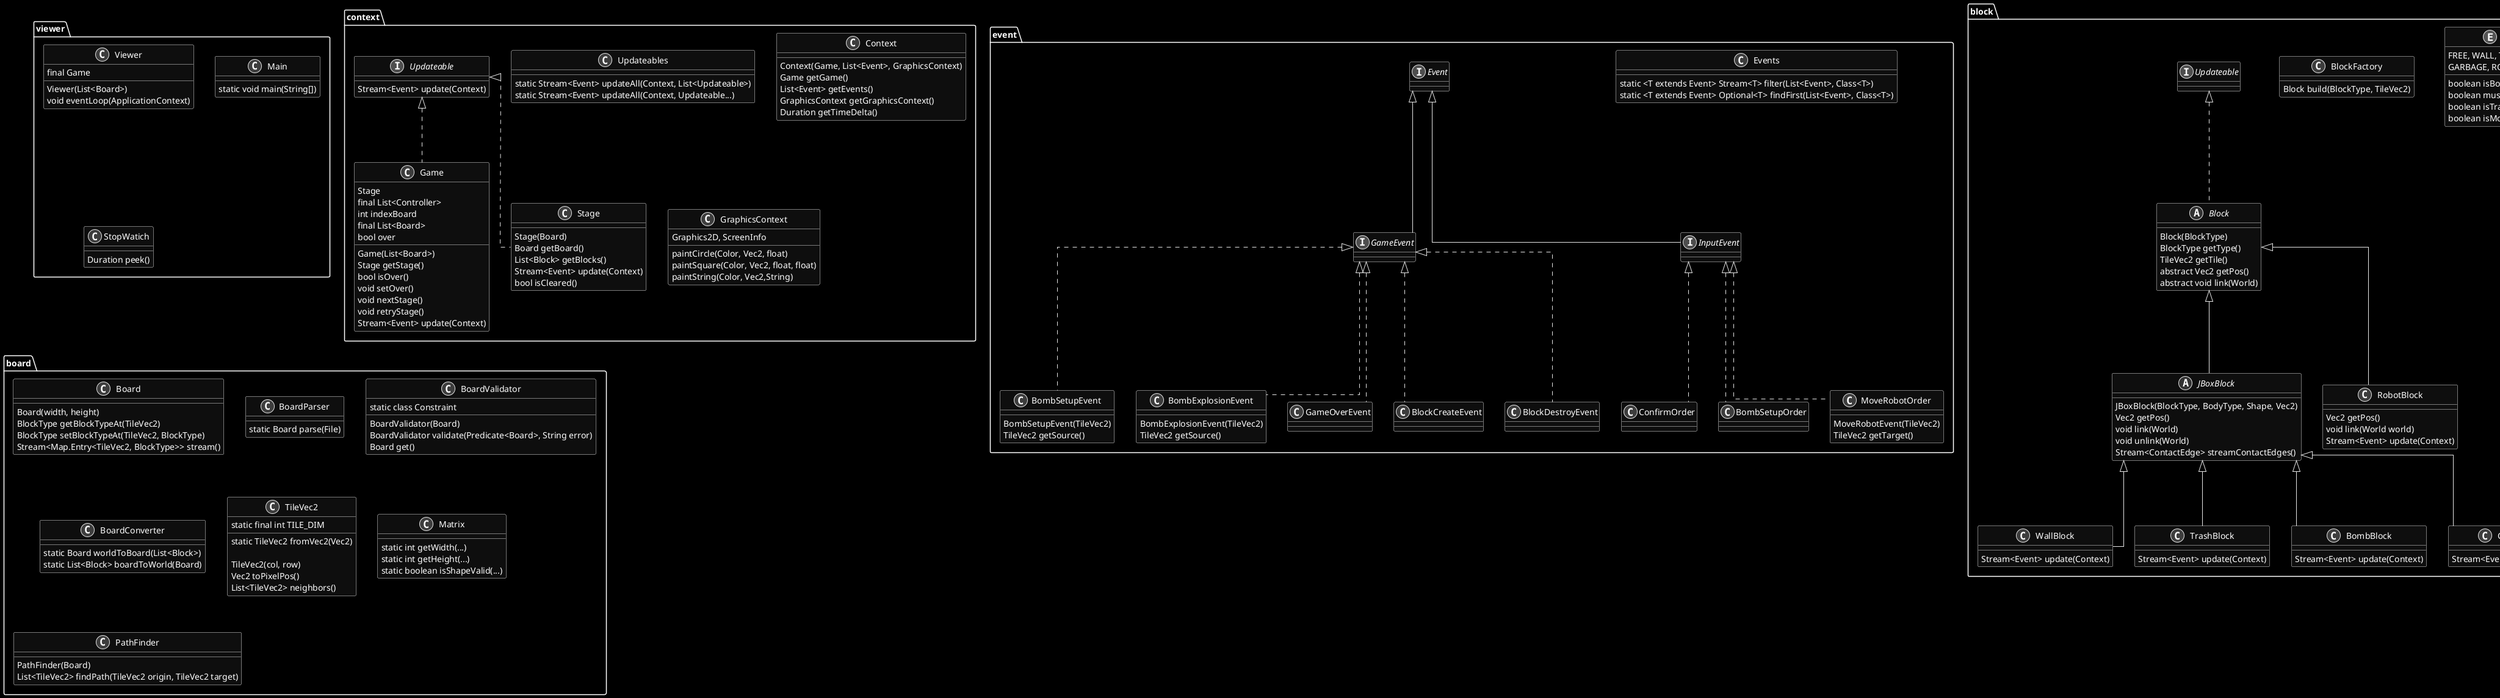 @startuml

skinparam linetype ortho
skinparam monochrome reverse
skinparam backgroundColor #FFFFFF

package viewer {
  class Viewer {
    final Game
    Viewer(List<Board>)
    void eventLoop(ApplicationContext)
  }

  class Main {
    static void main(String[])
  }

  class StopWatich {
    Duration peek()
  }
}

package context {
  interface Updateable {
    Stream<Event> update(Context)
  }

  class Updateables {
    static Stream<Event> updateAll(Context, List<Updateable>)
    static Stream<Event> updateAll(Context, Updateable...)
  }

  class Context {
    Context(Game, List<Event>, GraphicsContext)
    Game getGame()
    List<Event> getEvents()
    GraphicsContext getGraphicsContext()
    Duration getTimeDelta()
  }

  class GraphicsContext {
    Graphics2D, ScreenInfo

    paintCircle(Color, Vec2, float)
    paintSquare(Color, Vec2, float, float)
    paintString(Color, Vec2,String)
  }

  class Game implements Updateable {
    Stage
    final List<Controller>
    int indexBoard
    final List<Board>
    bool over

    Game(List<Board>)
    Stage getStage()
    bool isOver()
    void setOver()
    void nextStage()
    void retryStage()
    Stream<Event> update(Context)
  }

  class Stage implements Updateable {
    Stage(Board)
    Board getBoard()
    List<Block> getBlocks()
    Stream<Event> update(Context)
    bool isCleared()
  }
}

package event {
  class Events {
    static <T extends Event> Stream<T> filter(List<Event>, Class<T>)
    static <T extends Event> Optional<T> findFirst(List<Event>, Class<T>)
  }

  interface Event
  interface GameEvent implements Event
  interface InputEvent implements Event

  class ConfirmOrder implements InputEvent
  class BombSetupOrder implements InputEvent

  class MoveRobotOrder implements InputEvent {
    MoveRobotEvent(TileVec2)
    TileVec2 getTarget()
  }

  class BombSetupEvent implements GameEvent {
    BombSetupEvent(TileVec2)
    TileVec2 getSource()
  }

  class BombExplosionEvent implements GameEvent {
    BombExplosionEvent(TileVec2)
    TileVec2 getSource()
  }

  class GameOverEvent implements GameEvent
  class BlockCreateEvent implements GameEvent
  class BlockDestroyEvent implements GameEvent
}

package board {
  class Board {
    Board(width, height)
    BlockType getBlockTypeAt(TileVec2)
    BlockType setBlockTypeAt(TileVec2, BlockType)
    Stream<Map.Entry<TileVec2, BlockType>> stream()
  }

  class BoardParser {
    static Board parse(File)
  }

  class BoardValidator {
    static class Constraint

    BoardValidator(Board)
    BoardValidator validate(Predicate<Board>, String error)
    Board get()
  }

  class BoardConverter {
    static Board worldToBoard(List<Block>)
    static List<Block> boardToWorld(Board)
  }

  class TileVec2 {
    static final int TILE_DIM
    static TileVec2 fromVec2(Vec2)

    TileVec2(col, row)
    Vec2 toPixelPos()
    List<TileVec2> neighbors()
  }

  class Matrix {
    static int getWidth(...)
    static int getHeight(...)
    static boolean isShapeValid(...)
  }

  class PathFinder {
    PathFinder(Board)
    List<TileVec2> findPath(TileVec2 origin, TileVec2 target)
  }
}

package block {
  enum BlockType {
    FREE, WALL, TRASH,
    GARBAGE, ROBOT, BOMB

    boolean isBounding()
    boolean mustBeReachable()
    boolean isTraversable()
    boolean isMovableByExplosion()
  }

  class BlockFactory {
    Block build(BlockType, TileVec2)
  }

  abstract class Block implements Updateable {
    Block(BlockType)
    BlockType getType()
    TileVec2 getTile()
    abstract Vec2 getPos()
    abstract void link(World)
  }
  
  abstract class JBoxBlock extends Block {
    JBoxBlock(BlockType, BodyType, Shape, Vec2)
    Vec2 getPos()
    void link(World)
    void unlink(World)
    Stream<ContactEdge> streamContactEdges()
  }
  
  class RobotBlock extends Block {
    Vec2 getPos()
    void link(World world)
    Stream<Event> update(Context)
  }

  class WallBlock extends JBoxBlock {
    Stream<Event> update(Context)
  }

  class TrashBlock extends JBoxBlock {
    Stream<Event> update(Context)
  }

  class BombBlock extends JBoxBlock {
    Stream<Event> update(Context)
  }

  class GarbageBlock extends JBoxBlock {
    Stream<Event> update(Context)
  }
}

@enduml
